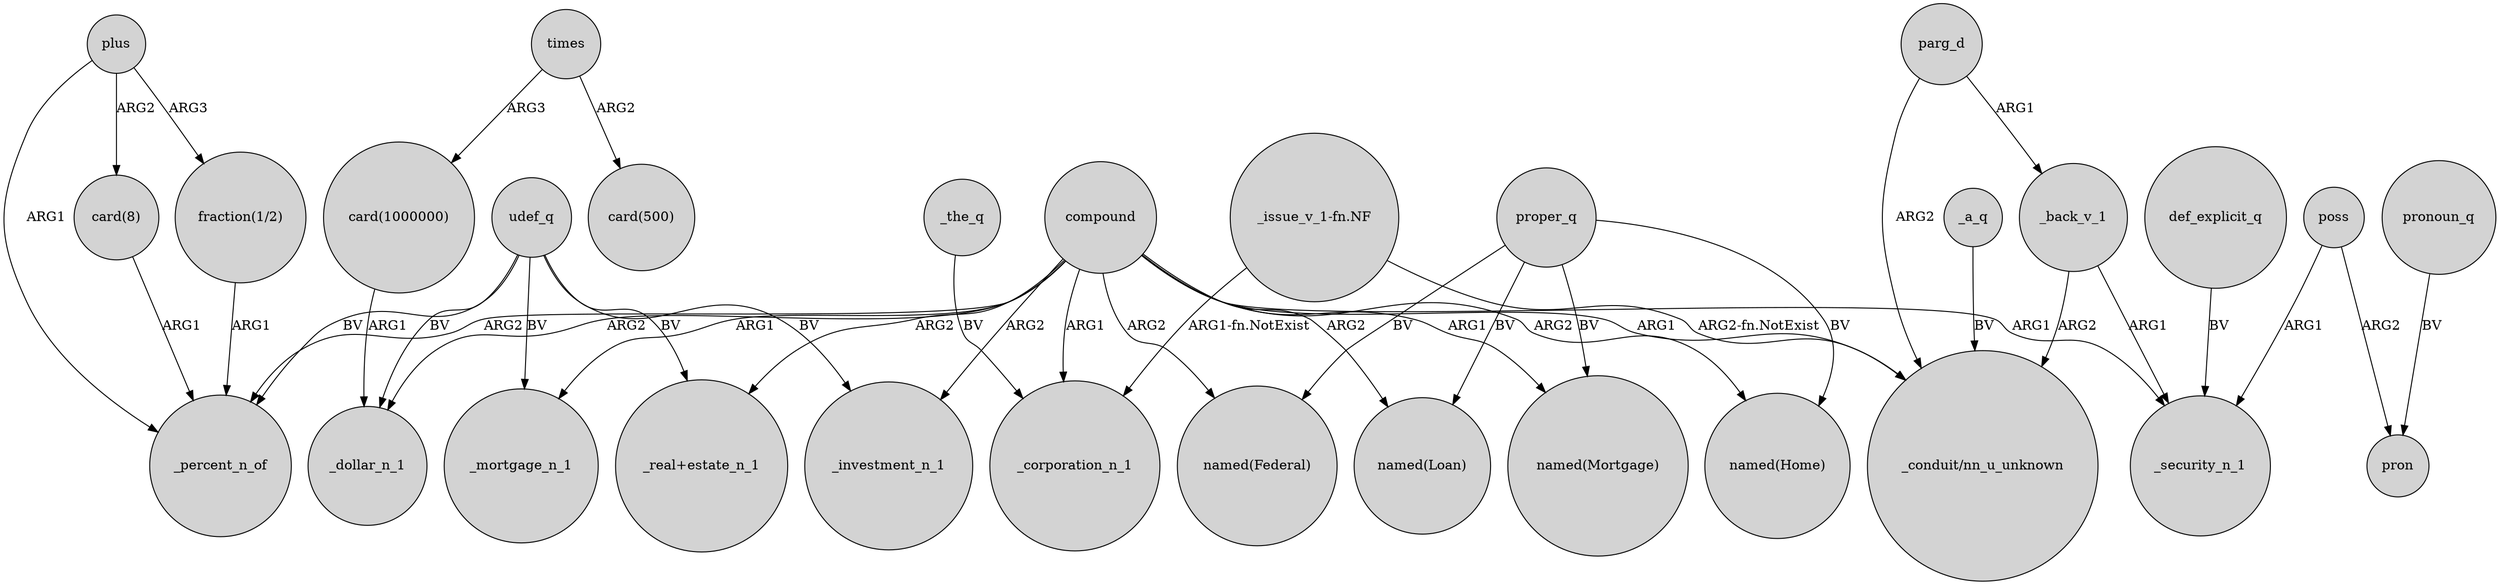 digraph {
	node [shape=circle style=filled]
	plus -> "card(8)" [label=ARG2]
	"card(1000000)" -> _dollar_n_1 [label=ARG1]
	_back_v_1 -> "_conduit/nn_u_unknown" [label=ARG2]
	udef_q -> _mortgage_n_1 [label=BV]
	compound -> "named(Mortgage)" [label=ARG1]
	poss -> pron [label=ARG2]
	def_explicit_q -> _security_n_1 [label=BV]
	_the_q -> _corporation_n_1 [label=BV]
	proper_q -> "named(Mortgage)" [label=BV]
	_back_v_1 -> _security_n_1 [label=ARG1]
	proper_q -> "named(Home)" [label=BV]
	plus -> _percent_n_of [label=ARG1]
	compound -> _investment_n_1 [label=ARG2]
	poss -> _security_n_1 [label=ARG1]
	compound -> _security_n_1 [label=ARG1]
	compound -> _percent_n_of [label=ARG2]
	compound -> "_real+estate_n_1" [label=ARG2]
	compound -> "named(Home)" [label=ARG2]
	pronoun_q -> pron [label=BV]
	compound -> _mortgage_n_1 [label=ARG1]
	compound -> _corporation_n_1 [label=ARG1]
	times -> "card(1000000)" [label=ARG3]
	times -> "card(500)" [label=ARG2]
	"_issue_v_1-fn.NF" -> _corporation_n_1 [label="ARG1-fn.NotExist"]
	"_issue_v_1-fn.NF" -> "_conduit/nn_u_unknown" [label="ARG2-fn.NotExist"]
	udef_q -> "_real+estate_n_1" [label=BV]
	parg_d -> _back_v_1 [label=ARG1]
	compound -> "_conduit/nn_u_unknown" [label=ARG1]
	proper_q -> "named(Federal)" [label=BV]
	plus -> "fraction(1/2)" [label=ARG3]
	"fraction(1/2)" -> _percent_n_of [label=ARG1]
	udef_q -> _investment_n_1 [label=BV]
	"card(8)" -> _percent_n_of [label=ARG1]
	proper_q -> "named(Loan)" [label=BV]
	parg_d -> "_conduit/nn_u_unknown" [label=ARG2]
	udef_q -> _percent_n_of [label=BV]
	compound -> _dollar_n_1 [label=ARG2]
	compound -> "named(Federal)" [label=ARG2]
	compound -> "named(Loan)" [label=ARG2]
	udef_q -> _dollar_n_1 [label=BV]
	_a_q -> "_conduit/nn_u_unknown" [label=BV]
}
